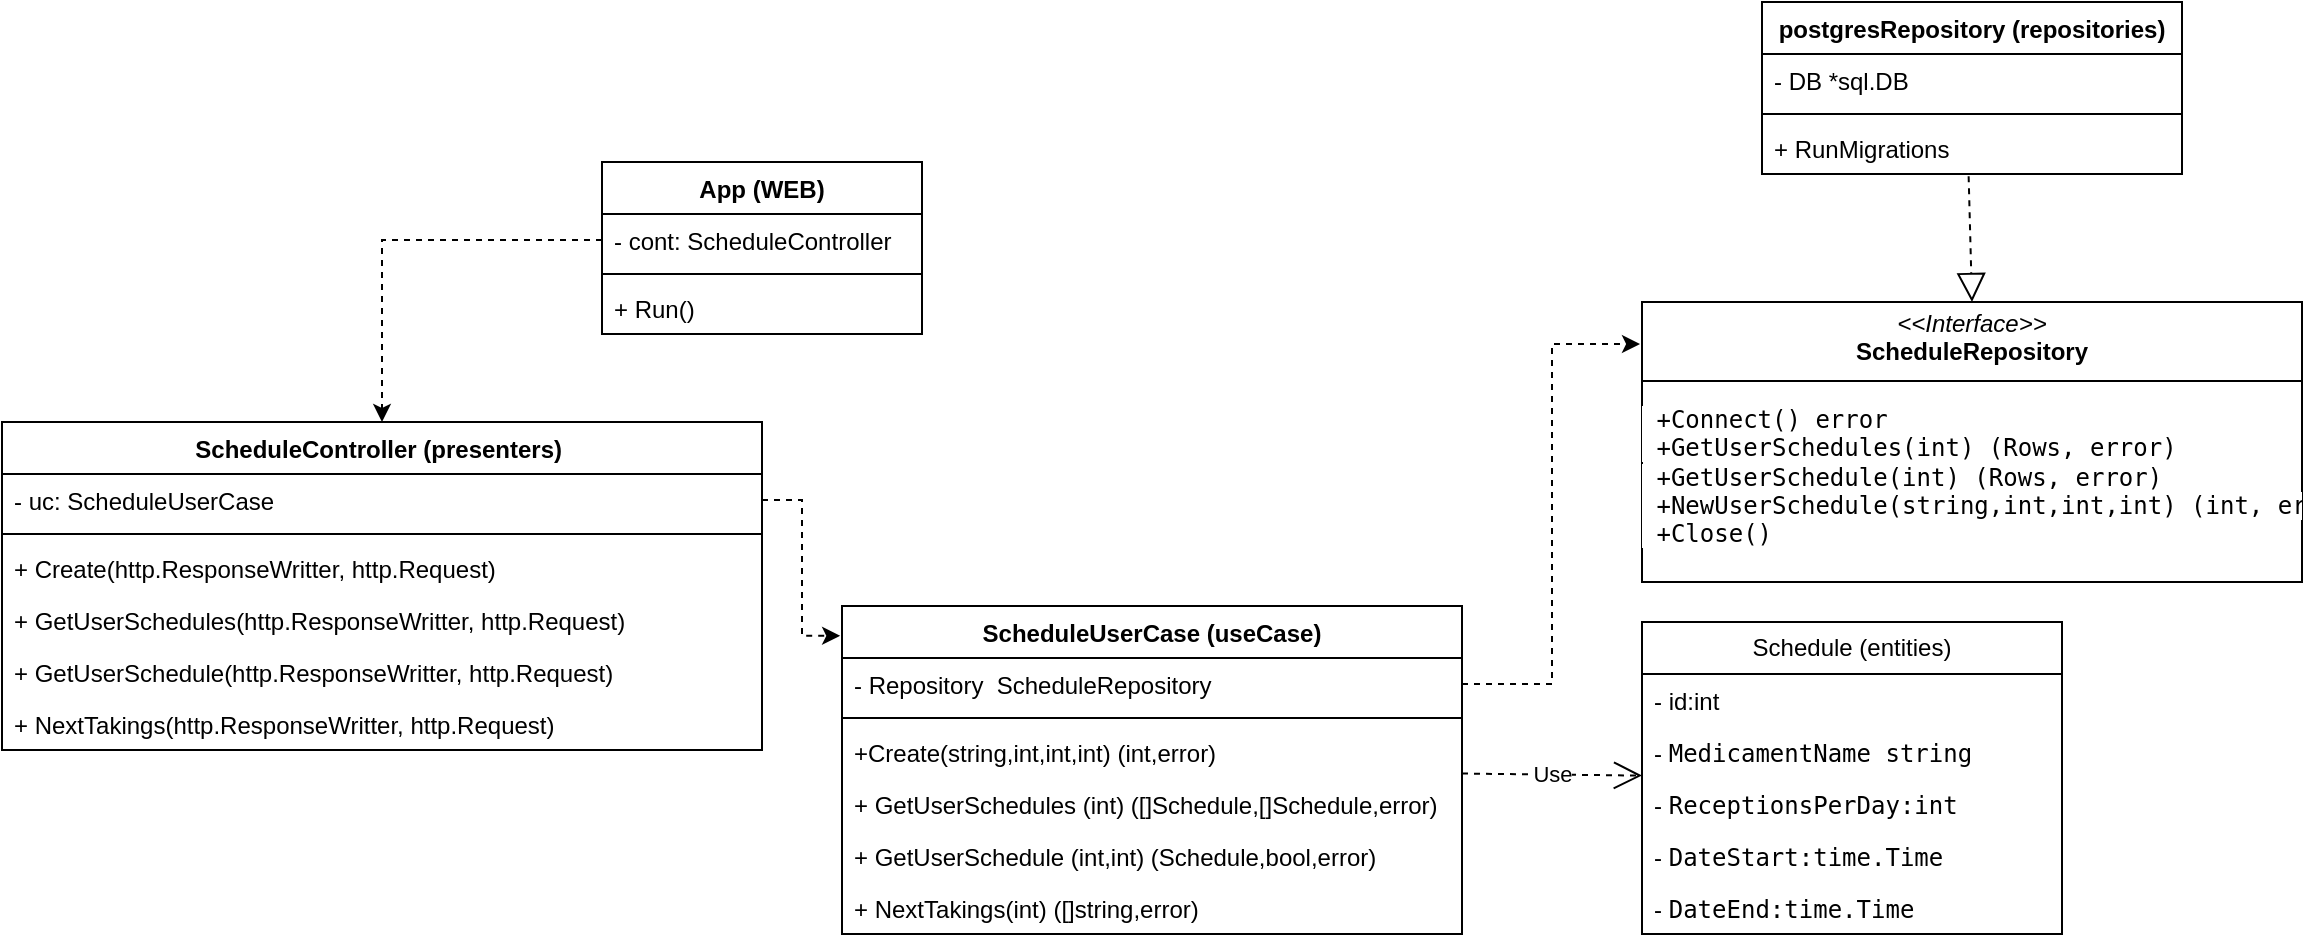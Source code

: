 <mxfile version="26.2.2">
  <diagram id="C5RBs43oDa-KdzZeNtuy" name="Page-1">
    <mxGraphModel dx="2756" dy="1247" grid="1" gridSize="10" guides="1" tooltips="1" connect="1" arrows="1" fold="1" page="1" pageScale="1" pageWidth="827" pageHeight="1169" math="0" shadow="0">
      <root>
        <mxCell id="WIyWlLk6GJQsqaUBKTNV-0" />
        <mxCell id="WIyWlLk6GJQsqaUBKTNV-1" parent="WIyWlLk6GJQsqaUBKTNV-0" />
        <mxCell id="mBVzikVq4SRkZcjjKvhs-25" value="Schedule (entities)" style="swimlane;fontStyle=0;childLayout=stackLayout;horizontal=1;startSize=26;fillColor=none;horizontalStack=0;resizeParent=1;resizeParentMax=0;resizeLast=0;collapsible=1;marginBottom=0;whiteSpace=wrap;html=1;" parent="WIyWlLk6GJQsqaUBKTNV-1" vertex="1">
          <mxGeometry x="430" y="310" width="210" height="156" as="geometry">
            <mxRectangle x="430" y="310" width="90" height="30" as="alternateBounds" />
          </mxGeometry>
        </mxCell>
        <mxCell id="mBVzikVq4SRkZcjjKvhs-26" value="- id:int" style="text;strokeColor=none;fillColor=none;align=left;verticalAlign=top;spacingLeft=4;spacingRight=4;overflow=hidden;rotatable=0;points=[[0,0.5],[1,0.5]];portConstraint=eastwest;whiteSpace=wrap;html=1;" parent="mBVzikVq4SRkZcjjKvhs-25" vertex="1">
          <mxGeometry y="26" width="210" height="26" as="geometry" />
        </mxCell>
        <mxCell id="mBVzikVq4SRkZcjjKvhs-27" value="-&amp;nbsp;&lt;span&gt;&lt;font&gt;&lt;span style=&quot;font-family: &amp;quot;JetBrains Mono&amp;quot;, monospace;&quot;&gt;MedicamentName   &lt;/span&gt;&lt;span style=&quot;font-family: &amp;quot;JetBrains Mono&amp;quot;, monospace;&quot;&gt;string&lt;/span&gt;&lt;/font&gt;&lt;/span&gt;" style="text;strokeColor=none;fillColor=none;align=left;verticalAlign=top;spacingLeft=4;spacingRight=4;overflow=hidden;rotatable=0;points=[[0,0.5],[1,0.5]];portConstraint=eastwest;whiteSpace=wrap;html=1;" parent="mBVzikVq4SRkZcjjKvhs-25" vertex="1">
          <mxGeometry y="52" width="210" height="26" as="geometry" />
        </mxCell>
        <mxCell id="mBVzikVq4SRkZcjjKvhs-28" value="&lt;span&gt;&lt;font style=&quot;&quot;&gt;&lt;font&gt;&lt;font style=&quot;color: light-dark(rgb(0, 0, 0), rgb(255, 255, 255));&quot;&gt;&lt;font style=&quot;&quot;&gt;-&amp;nbsp;&lt;/font&gt;&lt;span style=&quot;font-family: &amp;quot;JetBrains Mono&amp;quot;, monospace;&quot;&gt;ReceptionsPerDay:&lt;/span&gt;&lt;span style=&quot;font-family: &amp;quot;JetBrains Mono&amp;quot;, monospace;&quot;&gt;&lt;font style=&quot;&quot;&gt;int&lt;/font&gt;&lt;/span&gt;&lt;/font&gt;&lt;/font&gt;&lt;/font&gt;&lt;/span&gt;" style="text;strokeColor=none;fillColor=none;align=left;verticalAlign=top;spacingLeft=4;spacingRight=4;overflow=hidden;rotatable=0;points=[[0,0.5],[1,0.5]];portConstraint=eastwest;whiteSpace=wrap;html=1;" parent="mBVzikVq4SRkZcjjKvhs-25" vertex="1">
          <mxGeometry y="78" width="210" height="26" as="geometry" />
        </mxCell>
        <mxCell id="mBVzikVq4SRkZcjjKvhs-29" value="-&amp;nbsp;&lt;span&gt;&lt;font&gt;&lt;span style=&quot;font-family: &amp;quot;JetBrains Mono&amp;quot;, monospace;&quot;&gt;DateStart:&lt;/span&gt;&lt;span style=&quot;font-family: &amp;quot;JetBrains Mono&amp;quot;, monospace;&quot;&gt;time&lt;/span&gt;&lt;span style=&quot;font-family: &amp;quot;JetBrains Mono&amp;quot;, monospace;&quot;&gt;.&lt;/span&gt;&lt;span style=&quot;font-family: &amp;quot;JetBrains Mono&amp;quot;, monospace;&quot;&gt;Time&lt;/span&gt;&lt;/font&gt;&lt;/span&gt;" style="text;strokeColor=none;fillColor=none;align=left;verticalAlign=top;spacingLeft=4;spacingRight=4;overflow=hidden;rotatable=0;points=[[0,0.5],[1,0.5]];portConstraint=eastwest;whiteSpace=wrap;html=1;" parent="mBVzikVq4SRkZcjjKvhs-25" vertex="1">
          <mxGeometry y="104" width="210" height="26" as="geometry" />
        </mxCell>
        <mxCell id="mBVzikVq4SRkZcjjKvhs-30" value="-&amp;nbsp;&lt;span&gt;&lt;font&gt;&lt;span style=&quot;font-family: &amp;quot;JetBrains Mono&amp;quot;, monospace;&quot;&gt;DateEnd:&lt;/span&gt;&lt;span style=&quot;font-family: &amp;quot;JetBrains Mono&amp;quot;, monospace;&quot;&gt;time&lt;/span&gt;&lt;span style=&quot;font-family: &amp;quot;JetBrains Mono&amp;quot;, monospace;&quot;&gt;.&lt;/span&gt;&lt;span style=&quot;font-family: &amp;quot;JetBrains Mono&amp;quot;, monospace;&quot;&gt;Time&lt;/span&gt;&lt;/font&gt;&lt;/span&gt;" style="text;strokeColor=none;fillColor=none;align=left;verticalAlign=top;spacingLeft=4;spacingRight=4;overflow=hidden;rotatable=0;points=[[0,0.5],[1,0.5]];portConstraint=eastwest;whiteSpace=wrap;html=1;" parent="mBVzikVq4SRkZcjjKvhs-25" vertex="1">
          <mxGeometry y="130" width="210" height="26" as="geometry" />
        </mxCell>
        <mxCell id="mBVzikVq4SRkZcjjKvhs-31" value="&lt;p style=&quot;margin:0px;margin-top:4px;text-align:center;&quot;&gt;&lt;font style=&quot;color: light-dark(rgb(0, 0, 0), rgb(255, 255, 255)); background-color: light-dark(#ffffff, var(--ge-dark-color, #121212));&quot;&gt;&lt;i style=&quot;&quot;&gt;&amp;lt;&amp;lt;Interface&amp;gt;&amp;gt;&lt;/i&gt;&lt;br&gt;&lt;b style=&quot;&quot;&gt;ScheduleRepository&lt;/b&gt;&lt;/font&gt;&lt;/p&gt;&lt;hr size=&quot;1&quot; style=&quot;border-style:solid;&quot;&gt;&lt;div&gt;&lt;pre style=&quot;font-family: &amp;quot;JetBrains Mono&amp;quot;, monospace;&quot;&gt;&lt;font style=&quot;color: light-dark(rgb(0, 0, 0), rgb(255, 255, 255)); background-color: light-dark(#ffffff, var(--ge-dark-color, #121212));&quot;&gt; +Connect() error&lt;br&gt; +GetUserSchedules(int) (Rows, error)&lt;br&gt; +GetUserSchedule(int) (Rows, error)&lt;br&gt; +NewUserSchedule(string,int,int,int) (int, error)&lt;br&gt; +Close()&lt;/font&gt;&lt;/pre&gt;&lt;/div&gt;" style="verticalAlign=top;align=left;overflow=fill;html=1;whiteSpace=wrap;" parent="WIyWlLk6GJQsqaUBKTNV-1" vertex="1">
          <mxGeometry x="430" y="150" width="330" height="140" as="geometry" />
        </mxCell>
        <mxCell id="mBVzikVq4SRkZcjjKvhs-43" value="ScheduleUserCase (useCase)" style="swimlane;fontStyle=1;align=center;verticalAlign=top;childLayout=stackLayout;horizontal=1;startSize=26;horizontalStack=0;resizeParent=1;resizeParentMax=0;resizeLast=0;collapsible=1;marginBottom=0;whiteSpace=wrap;html=1;" parent="WIyWlLk6GJQsqaUBKTNV-1" vertex="1">
          <mxGeometry x="30" y="302" width="310" height="164" as="geometry">
            <mxRectangle x="30" y="310" width="140" height="30" as="alternateBounds" />
          </mxGeometry>
        </mxCell>
        <mxCell id="mBVzikVq4SRkZcjjKvhs-44" value="- Repository&amp;nbsp; ScheduleRepository" style="text;strokeColor=none;fillColor=none;align=left;verticalAlign=top;spacingLeft=4;spacingRight=4;overflow=hidden;rotatable=0;points=[[0,0.5],[1,0.5]];portConstraint=eastwest;whiteSpace=wrap;html=1;" parent="mBVzikVq4SRkZcjjKvhs-43" vertex="1">
          <mxGeometry y="26" width="310" height="26" as="geometry" />
        </mxCell>
        <mxCell id="mBVzikVq4SRkZcjjKvhs-45" value="" style="line;strokeWidth=1;fillColor=none;align=left;verticalAlign=middle;spacingTop=-1;spacingLeft=3;spacingRight=3;rotatable=0;labelPosition=right;points=[];portConstraint=eastwest;strokeColor=inherit;" parent="mBVzikVq4SRkZcjjKvhs-43" vertex="1">
          <mxGeometry y="52" width="310" height="8" as="geometry" />
        </mxCell>
        <mxCell id="mBVzikVq4SRkZcjjKvhs-48" value="+Create(string,int,int,int) (int,error)" style="text;strokeColor=none;fillColor=none;align=left;verticalAlign=top;spacingLeft=4;spacingRight=4;overflow=hidden;rotatable=0;points=[[0,0.5],[1,0.5]];portConstraint=eastwest;whiteSpace=wrap;html=1;" parent="mBVzikVq4SRkZcjjKvhs-43" vertex="1">
          <mxGeometry y="60" width="310" height="26" as="geometry" />
        </mxCell>
        <mxCell id="mBVzikVq4SRkZcjjKvhs-49" value="+ GetUserSchedules (int) ([]Schedule,[]Schedule,error)" style="text;strokeColor=none;fillColor=none;align=left;verticalAlign=top;spacingLeft=4;spacingRight=4;overflow=hidden;rotatable=0;points=[[0,0.5],[1,0.5]];portConstraint=eastwest;whiteSpace=wrap;html=1;" parent="mBVzikVq4SRkZcjjKvhs-43" vertex="1">
          <mxGeometry y="86" width="310" height="26" as="geometry" />
        </mxCell>
        <mxCell id="mBVzikVq4SRkZcjjKvhs-50" style="edgeStyle=orthogonalEdgeStyle;rounded=0;orthogonalLoop=1;jettySize=auto;html=1;exitX=1;exitY=0.5;exitDx=0;exitDy=0;" parent="mBVzikVq4SRkZcjjKvhs-43" source="mBVzikVq4SRkZcjjKvhs-44" target="mBVzikVq4SRkZcjjKvhs-44" edge="1">
          <mxGeometry relative="1" as="geometry" />
        </mxCell>
        <mxCell id="mBVzikVq4SRkZcjjKvhs-53" value="+ GetUserSchedule (int,int) (Schedule,bool,error)" style="text;strokeColor=none;fillColor=none;align=left;verticalAlign=top;spacingLeft=4;spacingRight=4;overflow=hidden;rotatable=0;points=[[0,0.5],[1,0.5]];portConstraint=eastwest;whiteSpace=wrap;html=1;" parent="mBVzikVq4SRkZcjjKvhs-43" vertex="1">
          <mxGeometry y="112" width="310" height="26" as="geometry" />
        </mxCell>
        <mxCell id="mBVzikVq4SRkZcjjKvhs-60" value="+ NextTakings(int) ([]string,error)" style="text;strokeColor=none;fillColor=none;align=left;verticalAlign=top;spacingLeft=4;spacingRight=4;overflow=hidden;rotatable=0;points=[[0,0.5],[1,0.5]];portConstraint=eastwest;whiteSpace=wrap;html=1;" parent="mBVzikVq4SRkZcjjKvhs-43" vertex="1">
          <mxGeometry y="138" width="310" height="26" as="geometry" />
        </mxCell>
        <mxCell id="mBVzikVq4SRkZcjjKvhs-47" style="edgeStyle=orthogonalEdgeStyle;rounded=0;orthogonalLoop=1;jettySize=auto;html=1;entryX=-0.003;entryY=0.15;entryDx=0;entryDy=0;entryPerimeter=0;dashed=1;" parent="WIyWlLk6GJQsqaUBKTNV-1" source="mBVzikVq4SRkZcjjKvhs-44" target="mBVzikVq4SRkZcjjKvhs-31" edge="1">
          <mxGeometry relative="1" as="geometry" />
        </mxCell>
        <mxCell id="mBVzikVq4SRkZcjjKvhs-59" value="Use" style="endArrow=open;endSize=12;dashed=1;html=1;rounded=0;" parent="WIyWlLk6GJQsqaUBKTNV-1" source="mBVzikVq4SRkZcjjKvhs-43" target="mBVzikVq4SRkZcjjKvhs-25" edge="1">
          <mxGeometry width="160" relative="1" as="geometry">
            <mxPoint x="340" y="320" as="sourcePoint" />
            <mxPoint x="430" y="320" as="targetPoint" />
          </mxGeometry>
        </mxCell>
        <mxCell id="mBVzikVq4SRkZcjjKvhs-61" value="postgresRepository (repositories)" style="swimlane;fontStyle=1;align=center;verticalAlign=top;childLayout=stackLayout;horizontal=1;startSize=26;horizontalStack=0;resizeParent=1;resizeParentMax=0;resizeLast=0;collapsible=1;marginBottom=0;whiteSpace=wrap;html=1;" parent="WIyWlLk6GJQsqaUBKTNV-1" vertex="1">
          <mxGeometry x="490" width="210" height="86" as="geometry" />
        </mxCell>
        <mxCell id="mBVzikVq4SRkZcjjKvhs-62" value="- DB *sql.DB" style="text;strokeColor=none;fillColor=none;align=left;verticalAlign=top;spacingLeft=4;spacingRight=4;overflow=hidden;rotatable=0;points=[[0,0.5],[1,0.5]];portConstraint=eastwest;whiteSpace=wrap;html=1;" parent="mBVzikVq4SRkZcjjKvhs-61" vertex="1">
          <mxGeometry y="26" width="210" height="26" as="geometry" />
        </mxCell>
        <mxCell id="mBVzikVq4SRkZcjjKvhs-63" value="" style="line;strokeWidth=1;fillColor=none;align=left;verticalAlign=middle;spacingTop=-1;spacingLeft=3;spacingRight=3;rotatable=0;labelPosition=right;points=[];portConstraint=eastwest;strokeColor=inherit;" parent="mBVzikVq4SRkZcjjKvhs-61" vertex="1">
          <mxGeometry y="52" width="210" height="8" as="geometry" />
        </mxCell>
        <mxCell id="mBVzikVq4SRkZcjjKvhs-64" value="+ RunMigrations" style="text;strokeColor=none;fillColor=none;align=left;verticalAlign=top;spacingLeft=4;spacingRight=4;overflow=hidden;rotatable=0;points=[[0,0.5],[1,0.5]];portConstraint=eastwest;whiteSpace=wrap;html=1;" parent="mBVzikVq4SRkZcjjKvhs-61" vertex="1">
          <mxGeometry y="60" width="210" height="26" as="geometry" />
        </mxCell>
        <mxCell id="mBVzikVq4SRkZcjjKvhs-65" value="" style="endArrow=block;dashed=1;endFill=0;endSize=12;html=1;rounded=0;exitX=0.492;exitY=1.044;exitDx=0;exitDy=0;exitPerimeter=0;entryX=0.5;entryY=0;entryDx=0;entryDy=0;" parent="WIyWlLk6GJQsqaUBKTNV-1" source="mBVzikVq4SRkZcjjKvhs-64" target="mBVzikVq4SRkZcjjKvhs-31" edge="1">
          <mxGeometry width="160" relative="1" as="geometry">
            <mxPoint x="490" y="40" as="sourcePoint" />
            <mxPoint x="650" y="40" as="targetPoint" />
          </mxGeometry>
        </mxCell>
        <mxCell id="mBVzikVq4SRkZcjjKvhs-66" value="ScheduleController (presenters)&amp;nbsp;" style="swimlane;fontStyle=1;align=center;verticalAlign=top;childLayout=stackLayout;horizontal=1;startSize=26;horizontalStack=0;resizeParent=1;resizeParentMax=0;resizeLast=0;collapsible=1;marginBottom=0;whiteSpace=wrap;html=1;" parent="WIyWlLk6GJQsqaUBKTNV-1" vertex="1">
          <mxGeometry x="-390" y="210" width="380" height="164" as="geometry" />
        </mxCell>
        <mxCell id="mBVzikVq4SRkZcjjKvhs-67" value="- uc: ScheduleUserCase" style="text;strokeColor=none;fillColor=none;align=left;verticalAlign=top;spacingLeft=4;spacingRight=4;overflow=hidden;rotatable=0;points=[[0,0.5],[1,0.5]];portConstraint=eastwest;whiteSpace=wrap;html=1;" parent="mBVzikVq4SRkZcjjKvhs-66" vertex="1">
          <mxGeometry y="26" width="380" height="26" as="geometry" />
        </mxCell>
        <mxCell id="mBVzikVq4SRkZcjjKvhs-68" value="" style="line;strokeWidth=1;fillColor=none;align=left;verticalAlign=middle;spacingTop=-1;spacingLeft=3;spacingRight=3;rotatable=0;labelPosition=right;points=[];portConstraint=eastwest;strokeColor=inherit;" parent="mBVzikVq4SRkZcjjKvhs-66" vertex="1">
          <mxGeometry y="52" width="380" height="8" as="geometry" />
        </mxCell>
        <mxCell id="mBVzikVq4SRkZcjjKvhs-69" value="+ Create(http.ResponseWritter, http.Request)" style="text;strokeColor=none;fillColor=none;align=left;verticalAlign=top;spacingLeft=4;spacingRight=4;overflow=hidden;rotatable=0;points=[[0,0.5],[1,0.5]];portConstraint=eastwest;whiteSpace=wrap;html=1;" parent="mBVzikVq4SRkZcjjKvhs-66" vertex="1">
          <mxGeometry y="60" width="380" height="26" as="geometry" />
        </mxCell>
        <mxCell id="mBVzikVq4SRkZcjjKvhs-71" value="&lt;font&gt;+&amp;nbsp;&lt;font style=&quot;&quot; face=&quot;Helvetica&quot;&gt;GetUserSchedules&lt;/font&gt;&lt;span style=&quot;background-color: transparent;&quot;&gt;(http.ResponseWritter, http.Request)&lt;/span&gt;&lt;/font&gt;" style="text;strokeColor=none;fillColor=none;align=left;verticalAlign=top;spacingLeft=4;spacingRight=4;overflow=hidden;rotatable=0;points=[[0,0.5],[1,0.5]];portConstraint=eastwest;whiteSpace=wrap;html=1;" parent="mBVzikVq4SRkZcjjKvhs-66" vertex="1">
          <mxGeometry y="86" width="380" height="26" as="geometry" />
        </mxCell>
        <mxCell id="mBVzikVq4SRkZcjjKvhs-73" value="&lt;font style=&quot;color: rgb(0, 0, 0);&quot;&gt;+&amp;nbsp;&lt;font style=&quot;&quot; face=&quot;Helvetica&quot;&gt;GetUserSchedule&lt;/font&gt;&lt;span style=&quot;background-color: transparent;&quot;&gt;(http.ResponseWritter, http.Request)&lt;/span&gt;&lt;/font&gt;" style="text;strokeColor=none;fillColor=none;align=left;verticalAlign=top;spacingLeft=4;spacingRight=4;overflow=hidden;rotatable=0;points=[[0,0.5],[1,0.5]];portConstraint=eastwest;whiteSpace=wrap;html=1;" parent="mBVzikVq4SRkZcjjKvhs-66" vertex="1">
          <mxGeometry y="112" width="380" height="26" as="geometry" />
        </mxCell>
        <mxCell id="mBVzikVq4SRkZcjjKvhs-74" value="+ NextTakings&lt;span style=&quot;background-color: transparent; color: light-dark(rgb(0, 0, 0), rgb(255, 255, 255));&quot;&gt;(http.ResponseWritter, http.Request)&lt;/span&gt;" style="text;strokeColor=none;fillColor=none;align=left;verticalAlign=top;spacingLeft=4;spacingRight=4;overflow=hidden;rotatable=0;points=[[0,0.5],[1,0.5]];portConstraint=eastwest;whiteSpace=wrap;html=1;" parent="mBVzikVq4SRkZcjjKvhs-66" vertex="1">
          <mxGeometry y="138" width="380" height="26" as="geometry" />
        </mxCell>
        <mxCell id="mBVzikVq4SRkZcjjKvhs-70" style="edgeStyle=orthogonalEdgeStyle;rounded=0;orthogonalLoop=1;jettySize=auto;html=1;entryX=-0.003;entryY=0.091;entryDx=0;entryDy=0;entryPerimeter=0;dashed=1;" parent="WIyWlLk6GJQsqaUBKTNV-1" source="mBVzikVq4SRkZcjjKvhs-67" target="mBVzikVq4SRkZcjjKvhs-43" edge="1">
          <mxGeometry relative="1" as="geometry" />
        </mxCell>
        <mxCell id="mBVzikVq4SRkZcjjKvhs-75" value="App (WEB)" style="swimlane;fontStyle=1;align=center;verticalAlign=top;childLayout=stackLayout;horizontal=1;startSize=26;horizontalStack=0;resizeParent=1;resizeParentMax=0;resizeLast=0;collapsible=1;marginBottom=0;whiteSpace=wrap;html=1;" parent="WIyWlLk6GJQsqaUBKTNV-1" vertex="1">
          <mxGeometry x="-90" y="80" width="160" height="86" as="geometry" />
        </mxCell>
        <mxCell id="mBVzikVq4SRkZcjjKvhs-76" value="- cont: ScheduleController" style="text;strokeColor=none;fillColor=none;align=left;verticalAlign=top;spacingLeft=4;spacingRight=4;overflow=hidden;rotatable=0;points=[[0,0.5],[1,0.5]];portConstraint=eastwest;whiteSpace=wrap;html=1;" parent="mBVzikVq4SRkZcjjKvhs-75" vertex="1">
          <mxGeometry y="26" width="160" height="26" as="geometry" />
        </mxCell>
        <mxCell id="mBVzikVq4SRkZcjjKvhs-77" value="" style="line;strokeWidth=1;fillColor=none;align=left;verticalAlign=middle;spacingTop=-1;spacingLeft=3;spacingRight=3;rotatable=0;labelPosition=right;points=[];portConstraint=eastwest;strokeColor=inherit;" parent="mBVzikVq4SRkZcjjKvhs-75" vertex="1">
          <mxGeometry y="52" width="160" height="8" as="geometry" />
        </mxCell>
        <mxCell id="mBVzikVq4SRkZcjjKvhs-78" value="+ Run()" style="text;strokeColor=none;fillColor=none;align=left;verticalAlign=top;spacingLeft=4;spacingRight=4;overflow=hidden;rotatable=0;points=[[0,0.5],[1,0.5]];portConstraint=eastwest;whiteSpace=wrap;html=1;" parent="mBVzikVq4SRkZcjjKvhs-75" vertex="1">
          <mxGeometry y="60" width="160" height="26" as="geometry" />
        </mxCell>
        <mxCell id="mBVzikVq4SRkZcjjKvhs-87" style="edgeStyle=orthogonalEdgeStyle;rounded=0;orthogonalLoop=1;jettySize=auto;html=1;entryX=0.5;entryY=0;entryDx=0;entryDy=0;dashed=1;" parent="WIyWlLk6GJQsqaUBKTNV-1" source="mBVzikVq4SRkZcjjKvhs-76" target="mBVzikVq4SRkZcjjKvhs-66" edge="1">
          <mxGeometry relative="1" as="geometry" />
        </mxCell>
      </root>
    </mxGraphModel>
  </diagram>
</mxfile>
